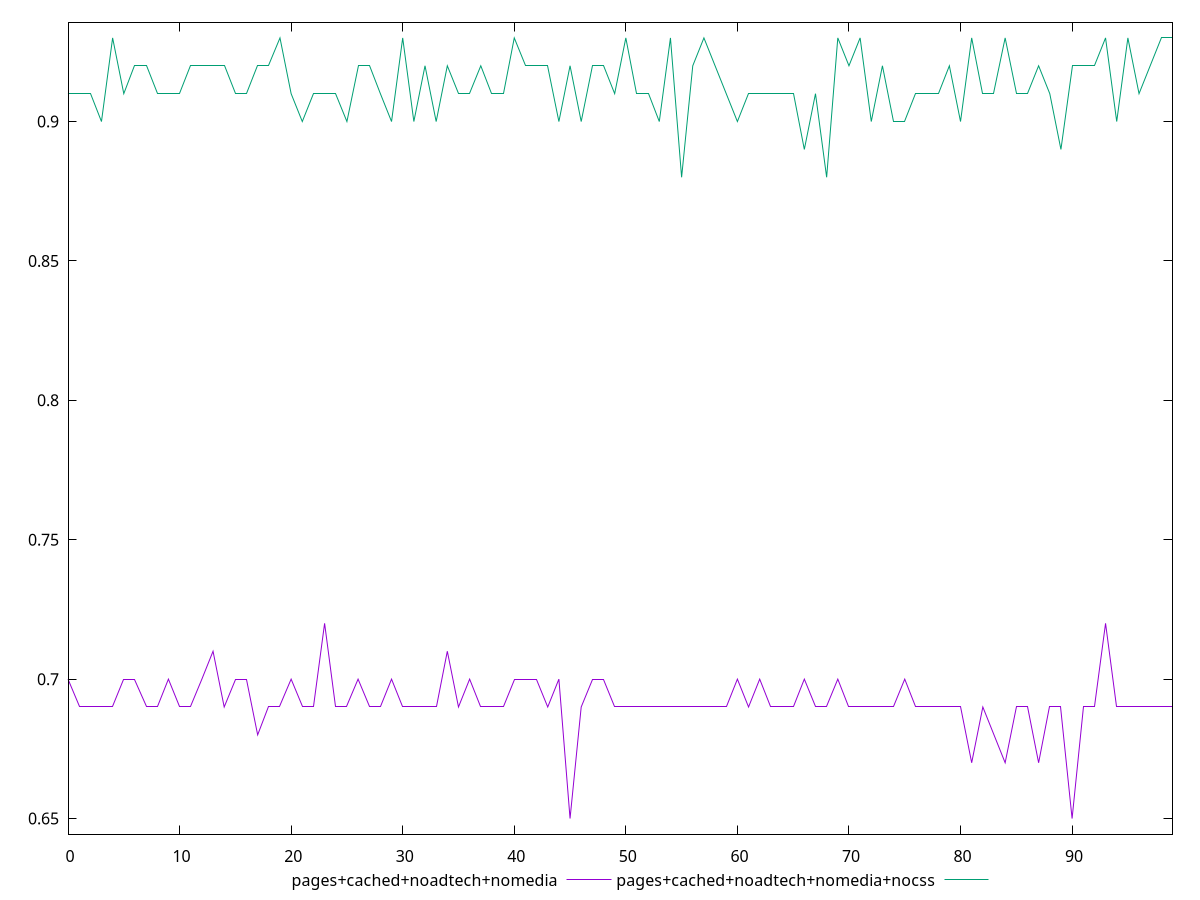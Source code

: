 reset

$pagesCachedNoadtechNomedia <<EOF
0 0.7
1 0.69
2 0.69
3 0.69
4 0.69
5 0.7
6 0.7
7 0.69
8 0.69
9 0.7
10 0.69
11 0.69
12 0.7
13 0.71
14 0.69
15 0.7
16 0.7
17 0.68
18 0.69
19 0.69
20 0.7
21 0.69
22 0.69
23 0.72
24 0.69
25 0.69
26 0.7
27 0.69
28 0.69
29 0.7
30 0.69
31 0.69
32 0.69
33 0.69
34 0.71
35 0.69
36 0.7
37 0.69
38 0.69
39 0.69
40 0.7
41 0.7
42 0.7
43 0.69
44 0.7
45 0.65
46 0.69
47 0.7
48 0.7
49 0.69
50 0.69
51 0.69
52 0.69
53 0.69
54 0.69
55 0.69
56 0.69
57 0.69
58 0.69
59 0.69
60 0.7
61 0.69
62 0.7
63 0.69
64 0.69
65 0.69
66 0.7
67 0.69
68 0.69
69 0.7
70 0.69
71 0.69
72 0.69
73 0.69
74 0.69
75 0.7
76 0.69
77 0.69
78 0.69
79 0.69
80 0.69
81 0.67
82 0.69
83 0.68
84 0.67
85 0.69
86 0.69
87 0.67
88 0.69
89 0.69
90 0.65
91 0.69
92 0.69
93 0.72
94 0.69
95 0.69
96 0.69
97 0.69
98 0.69
99 0.69
EOF

$pagesCachedNoadtechNomediaNocss <<EOF
0 0.91
1 0.91
2 0.91
3 0.9
4 0.93
5 0.91
6 0.92
7 0.92
8 0.91
9 0.91
10 0.91
11 0.92
12 0.92
13 0.92
14 0.92
15 0.91
16 0.91
17 0.92
18 0.92
19 0.93
20 0.91
21 0.9
22 0.91
23 0.91
24 0.91
25 0.9
26 0.92
27 0.92
28 0.91
29 0.9
30 0.93
31 0.9
32 0.92
33 0.9
34 0.92
35 0.91
36 0.91
37 0.92
38 0.91
39 0.91
40 0.93
41 0.92
42 0.92
43 0.92
44 0.9
45 0.92
46 0.9
47 0.92
48 0.92
49 0.91
50 0.93
51 0.91
52 0.91
53 0.9
54 0.93
55 0.88
56 0.92
57 0.93
58 0.92
59 0.91
60 0.9
61 0.91
62 0.91
63 0.91
64 0.91
65 0.91
66 0.89
67 0.91
68 0.88
69 0.93
70 0.92
71 0.93
72 0.9
73 0.92
74 0.9
75 0.9
76 0.91
77 0.91
78 0.91
79 0.92
80 0.9
81 0.93
82 0.91
83 0.91
84 0.93
85 0.91
86 0.91
87 0.92
88 0.91
89 0.89
90 0.92
91 0.92
92 0.92
93 0.93
94 0.9
95 0.93
96 0.91
97 0.92
98 0.93
99 0.93
EOF

set key outside below
set xrange [0:99]
set yrange [0.6444:0.9356000000000001]
set trange [0.6444:0.9356000000000001]
set terminal svg size 640, 520 enhanced background rgb 'white'
set output "report_00025_2021-02-22T21:38:55.199Z/meta/score/comparison/line/3_vs_4.svg"

plot $pagesCachedNoadtechNomedia title "pages+cached+noadtech+nomedia" with line, \
     $pagesCachedNoadtechNomediaNocss title "pages+cached+noadtech+nomedia+nocss" with line

reset
